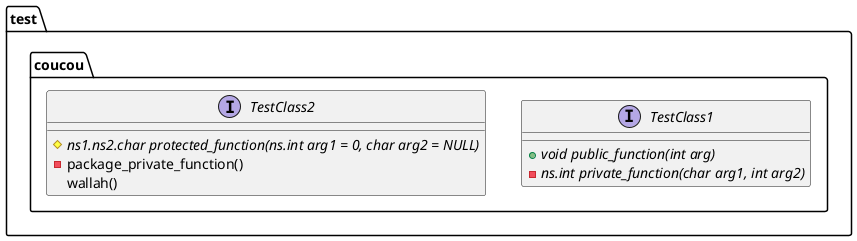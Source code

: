 @startuml

' set namespaceSeparator ::

namespace test.coucou{

Interface TestClass1{
    + {abstract} void public_function(int arg)
    - {abstract} ns.int private_function(char arg1, int arg2)
}

interface TestClass2{
    # {abstract} ns1.ns2.char protected_function(ns.int arg1 = 0, char arg2 = NULL)
    - package_private_function()
    wallah()
}
}
@enduml
